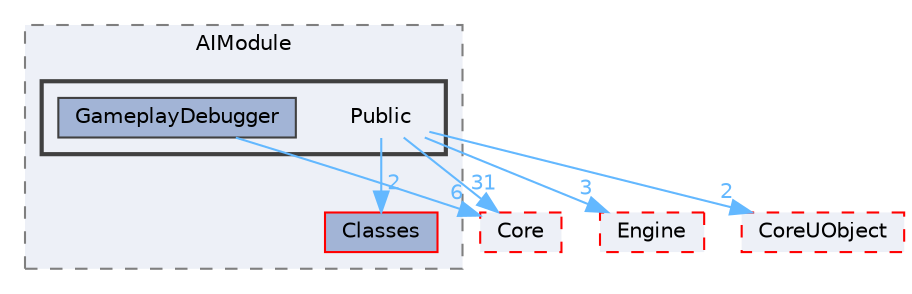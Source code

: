 digraph "Public"
{
 // INTERACTIVE_SVG=YES
 // LATEX_PDF_SIZE
  bgcolor="transparent";
  edge [fontname=Helvetica,fontsize=10,labelfontname=Helvetica,labelfontsize=10];
  node [fontname=Helvetica,fontsize=10,shape=box,height=0.2,width=0.4];
  compound=true
  subgraph clusterdir_4299bb5068020ba15cc4102065b66047 {
    graph [ bgcolor="#edf0f7", pencolor="grey50", label="AIModule", fontname=Helvetica,fontsize=10 style="filled,dashed", URL="dir_4299bb5068020ba15cc4102065b66047.html",tooltip=""]
  dir_58ee3d7d5042bd001a8353b8ed6e5782 [label="Classes", fillcolor="#a2b4d6", color="red", style="filled", URL="dir_58ee3d7d5042bd001a8353b8ed6e5782.html",tooltip=""];
  subgraph clusterdir_4bbce3452db5bc41171c021bffd5247b {
    graph [ bgcolor="#edf0f7", pencolor="grey25", label="", fontname=Helvetica,fontsize=10 style="filled,bold", URL="dir_4bbce3452db5bc41171c021bffd5247b.html",tooltip=""]
    dir_4bbce3452db5bc41171c021bffd5247b [shape=plaintext, label="Public"];
  dir_87416c105a5339f23fba5a0532f61be2 [label="GameplayDebugger", fillcolor="#a2b4d6", color="grey25", style="filled", URL="dir_87416c105a5339f23fba5a0532f61be2.html",tooltip=""];
  }
  }
  dir_0e6cddcc9caa1238c7f3774224afaa45 [label="Core", fillcolor="#edf0f7", color="red", style="filled,dashed", URL="dir_0e6cddcc9caa1238c7f3774224afaa45.html",tooltip=""];
  dir_fdf6aa5c3cf3805bb958134448d60562 [label="Engine", fillcolor="#edf0f7", color="red", style="filled,dashed", URL="dir_fdf6aa5c3cf3805bb958134448d60562.html",tooltip=""];
  dir_4c499e5e32e2b4479ad7e552df73eeae [label="CoreUObject", fillcolor="#edf0f7", color="red", style="filled,dashed", URL="dir_4c499e5e32e2b4479ad7e552df73eeae.html",tooltip=""];
  dir_4bbce3452db5bc41171c021bffd5247b->dir_0e6cddcc9caa1238c7f3774224afaa45 [headlabel="31", labeldistance=1.5 headhref="dir_000931_000266.html" href="dir_000931_000266.html" color="steelblue1" fontcolor="steelblue1"];
  dir_4bbce3452db5bc41171c021bffd5247b->dir_4c499e5e32e2b4479ad7e552df73eeae [headlabel="2", labeldistance=1.5 headhref="dir_000931_000268.html" href="dir_000931_000268.html" color="steelblue1" fontcolor="steelblue1"];
  dir_4bbce3452db5bc41171c021bffd5247b->dir_58ee3d7d5042bd001a8353b8ed6e5782 [headlabel="2", labeldistance=1.5 headhref="dir_000931_000192.html" href="dir_000931_000192.html" color="steelblue1" fontcolor="steelblue1"];
  dir_4bbce3452db5bc41171c021bffd5247b->dir_fdf6aa5c3cf3805bb958134448d60562 [headlabel="3", labeldistance=1.5 headhref="dir_000931_000366.html" href="dir_000931_000366.html" color="steelblue1" fontcolor="steelblue1"];
  dir_87416c105a5339f23fba5a0532f61be2->dir_0e6cddcc9caa1238c7f3774224afaa45 [headlabel="6", labeldistance=1.5 headhref="dir_000423_000266.html" href="dir_000423_000266.html" color="steelblue1" fontcolor="steelblue1"];
}
